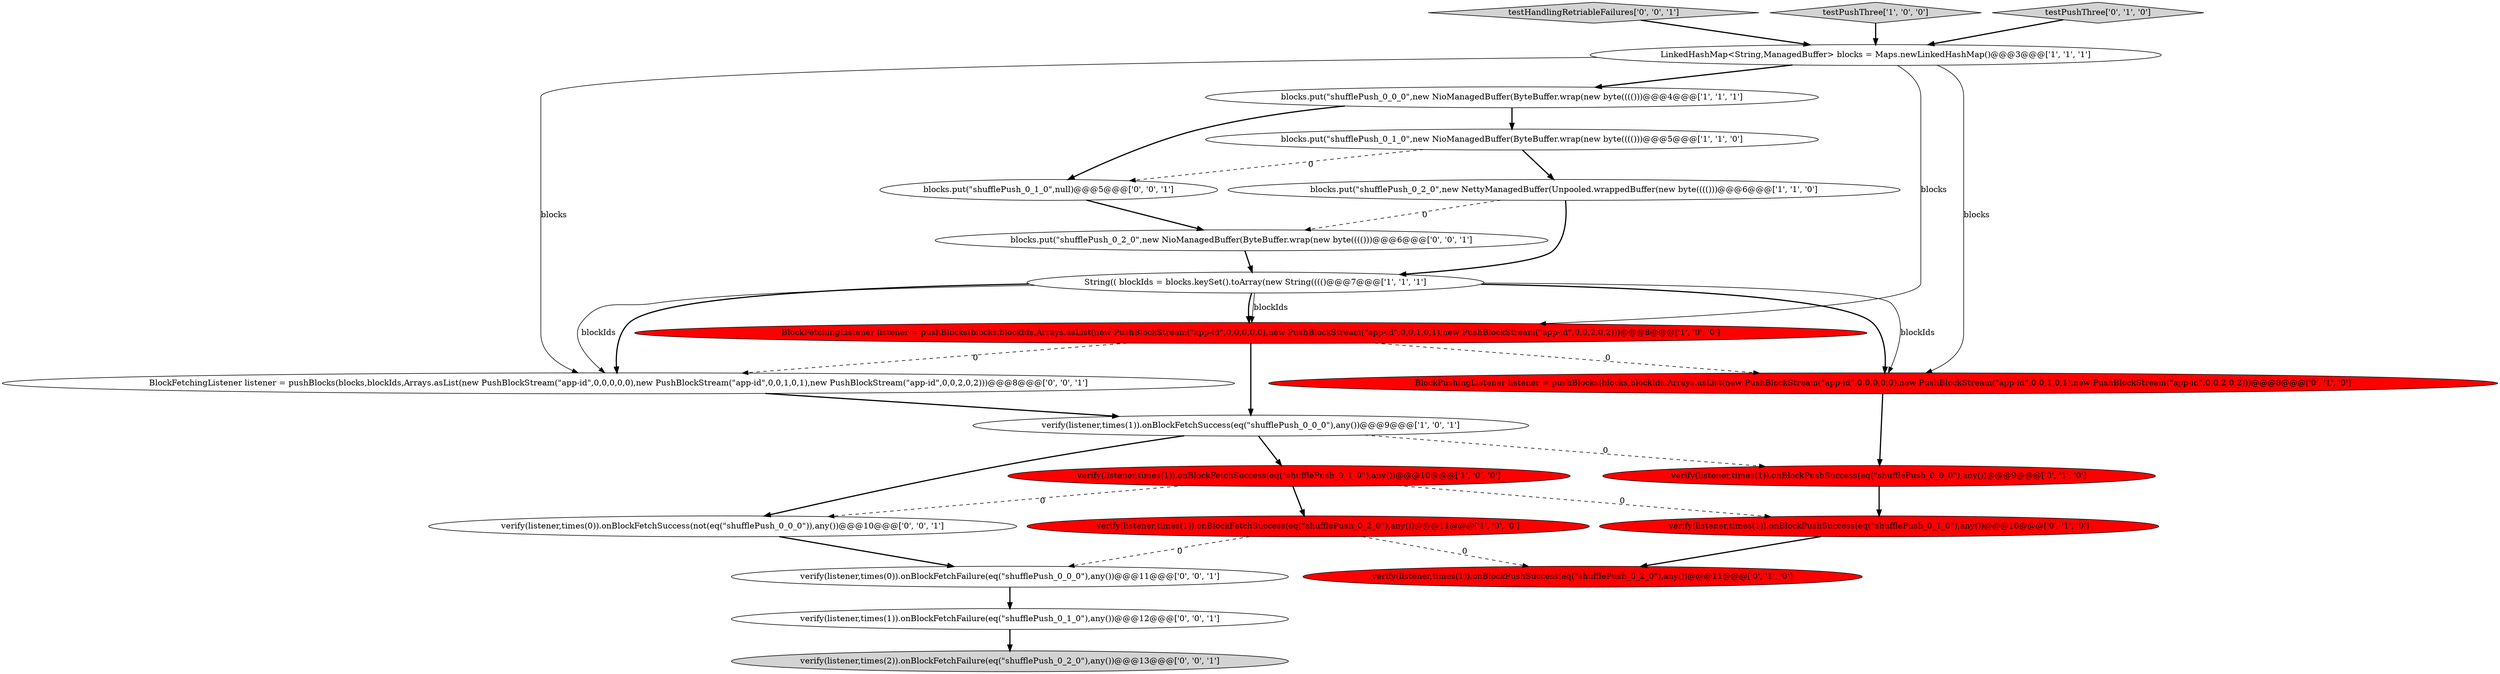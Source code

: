digraph {
12 [style = filled, label = "verify(listener,times(1)).onBlockPushSuccess(eq(\"shufflePush_0_0_0\"),any())@@@9@@@['0', '1', '0']", fillcolor = red, shape = ellipse image = "AAA1AAABBB2BBB"];
17 [style = filled, label = "blocks.put(\"shufflePush_0_1_0\",null)@@@5@@@['0', '0', '1']", fillcolor = white, shape = ellipse image = "AAA0AAABBB3BBB"];
3 [style = filled, label = "LinkedHashMap<String,ManagedBuffer> blocks = Maps.newLinkedHashMap()@@@3@@@['1', '1', '1']", fillcolor = white, shape = ellipse image = "AAA0AAABBB1BBB"];
19 [style = filled, label = "testHandlingRetriableFailures['0', '0', '1']", fillcolor = lightgray, shape = diamond image = "AAA0AAABBB3BBB"];
5 [style = filled, label = "blocks.put(\"shufflePush_0_0_0\",new NioManagedBuffer(ByteBuffer.wrap(new byte(((()))@@@4@@@['1', '1', '1']", fillcolor = white, shape = ellipse image = "AAA0AAABBB1BBB"];
2 [style = filled, label = "testPushThree['1', '0', '0']", fillcolor = lightgray, shape = diamond image = "AAA0AAABBB1BBB"];
0 [style = filled, label = "verify(listener,times(1)).onBlockFetchSuccess(eq(\"shufflePush_0_0_0\"),any())@@@9@@@['1', '0', '1']", fillcolor = white, shape = ellipse image = "AAA0AAABBB1BBB"];
21 [style = filled, label = "verify(listener,times(2)).onBlockFetchFailure(eq(\"shufflePush_0_2_0\"),any())@@@13@@@['0', '0', '1']", fillcolor = lightgray, shape = ellipse image = "AAA0AAABBB3BBB"];
13 [style = filled, label = "testPushThree['0', '1', '0']", fillcolor = lightgray, shape = diamond image = "AAA0AAABBB2BBB"];
10 [style = filled, label = "BlockPushingListener listener = pushBlocks(blocks,blockIds,Arrays.asList(new PushBlockStream(\"app-id\",0,0,0,0,0),new PushBlockStream(\"app-id\",0,0,1,0,1),new PushBlockStream(\"app-id\",0,0,2,0,2)))@@@8@@@['0', '1', '0']", fillcolor = red, shape = ellipse image = "AAA1AAABBB2BBB"];
9 [style = filled, label = "String(( blockIds = blocks.keySet().toArray(new String(((()@@@7@@@['1', '1', '1']", fillcolor = white, shape = ellipse image = "AAA0AAABBB1BBB"];
11 [style = filled, label = "verify(listener,times(1)).onBlockPushSuccess(eq(\"shufflePush_0_1_0\"),any())@@@10@@@['0', '1', '0']", fillcolor = red, shape = ellipse image = "AAA1AAABBB2BBB"];
14 [style = filled, label = "verify(listener,times(1)).onBlockPushSuccess(eq(\"shufflePush_0_2_0\"),any())@@@11@@@['0', '1', '0']", fillcolor = red, shape = ellipse image = "AAA1AAABBB2BBB"];
6 [style = filled, label = "verify(listener,times(1)).onBlockFetchSuccess(eq(\"shufflePush_0_2_0\"),any())@@@11@@@['1', '0', '0']", fillcolor = red, shape = ellipse image = "AAA1AAABBB1BBB"];
15 [style = filled, label = "verify(listener,times(0)).onBlockFetchSuccess(not(eq(\"shufflePush_0_0_0\")),any())@@@10@@@['0', '0', '1']", fillcolor = white, shape = ellipse image = "AAA0AAABBB3BBB"];
16 [style = filled, label = "verify(listener,times(0)).onBlockFetchFailure(eq(\"shufflePush_0_0_0\"),any())@@@11@@@['0', '0', '1']", fillcolor = white, shape = ellipse image = "AAA0AAABBB3BBB"];
1 [style = filled, label = "verify(listener,times(1)).onBlockFetchSuccess(eq(\"shufflePush_0_1_0\"),any())@@@10@@@['1', '0', '0']", fillcolor = red, shape = ellipse image = "AAA1AAABBB1BBB"];
22 [style = filled, label = "blocks.put(\"shufflePush_0_2_0\",new NioManagedBuffer(ByteBuffer.wrap(new byte(((()))@@@6@@@['0', '0', '1']", fillcolor = white, shape = ellipse image = "AAA0AAABBB3BBB"];
7 [style = filled, label = "blocks.put(\"shufflePush_0_2_0\",new NettyManagedBuffer(Unpooled.wrappedBuffer(new byte(((()))@@@6@@@['1', '1', '0']", fillcolor = white, shape = ellipse image = "AAA0AAABBB1BBB"];
18 [style = filled, label = "verify(listener,times(1)).onBlockFetchFailure(eq(\"shufflePush_0_1_0\"),any())@@@12@@@['0', '0', '1']", fillcolor = white, shape = ellipse image = "AAA0AAABBB3BBB"];
8 [style = filled, label = "blocks.put(\"shufflePush_0_1_0\",new NioManagedBuffer(ByteBuffer.wrap(new byte(((()))@@@5@@@['1', '1', '0']", fillcolor = white, shape = ellipse image = "AAA0AAABBB1BBB"];
20 [style = filled, label = "BlockFetchingListener listener = pushBlocks(blocks,blockIds,Arrays.asList(new PushBlockStream(\"app-id\",0,0,0,0,0),new PushBlockStream(\"app-id\",0,0,1,0,1),new PushBlockStream(\"app-id\",0,0,2,0,2)))@@@8@@@['0', '0', '1']", fillcolor = white, shape = ellipse image = "AAA0AAABBB3BBB"];
4 [style = filled, label = "BlockFetchingListener listener = pushBlocks(blocks,blockIds,Arrays.asList(new PushBlockStream(\"app-id\",0,0,0,0,0),new PushBlockStream(\"app-id\",0,0,1,0,1),new PushBlockStream(\"app-id\",0,0,2,0,2)))@@@8@@@['1', '0', '0']", fillcolor = red, shape = ellipse image = "AAA1AAABBB1BBB"];
5->8 [style = bold, label=""];
16->18 [style = bold, label=""];
11->14 [style = bold, label=""];
9->10 [style = solid, label="blockIds"];
1->15 [style = dashed, label="0"];
2->3 [style = bold, label=""];
9->4 [style = bold, label=""];
22->9 [style = bold, label=""];
20->0 [style = bold, label=""];
12->11 [style = bold, label=""];
3->10 [style = solid, label="blocks"];
9->20 [style = bold, label=""];
9->10 [style = bold, label=""];
0->12 [style = dashed, label="0"];
6->14 [style = dashed, label="0"];
17->22 [style = bold, label=""];
15->16 [style = bold, label=""];
5->17 [style = bold, label=""];
0->15 [style = bold, label=""];
9->4 [style = solid, label="blockIds"];
8->7 [style = bold, label=""];
4->0 [style = bold, label=""];
7->9 [style = bold, label=""];
3->20 [style = solid, label="blocks"];
3->5 [style = bold, label=""];
6->16 [style = dashed, label="0"];
1->6 [style = bold, label=""];
9->20 [style = solid, label="blockIds"];
13->3 [style = bold, label=""];
4->20 [style = dashed, label="0"];
10->12 [style = bold, label=""];
1->11 [style = dashed, label="0"];
0->1 [style = bold, label=""];
8->17 [style = dashed, label="0"];
18->21 [style = bold, label=""];
4->10 [style = dashed, label="0"];
19->3 [style = bold, label=""];
7->22 [style = dashed, label="0"];
3->4 [style = solid, label="blocks"];
}
